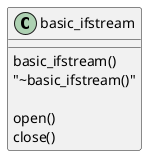 @startuml

class basic_ifstream {
        basic_ifstream()
        "~basic_ifstream()"

        open()
        close()
}

@enduml
